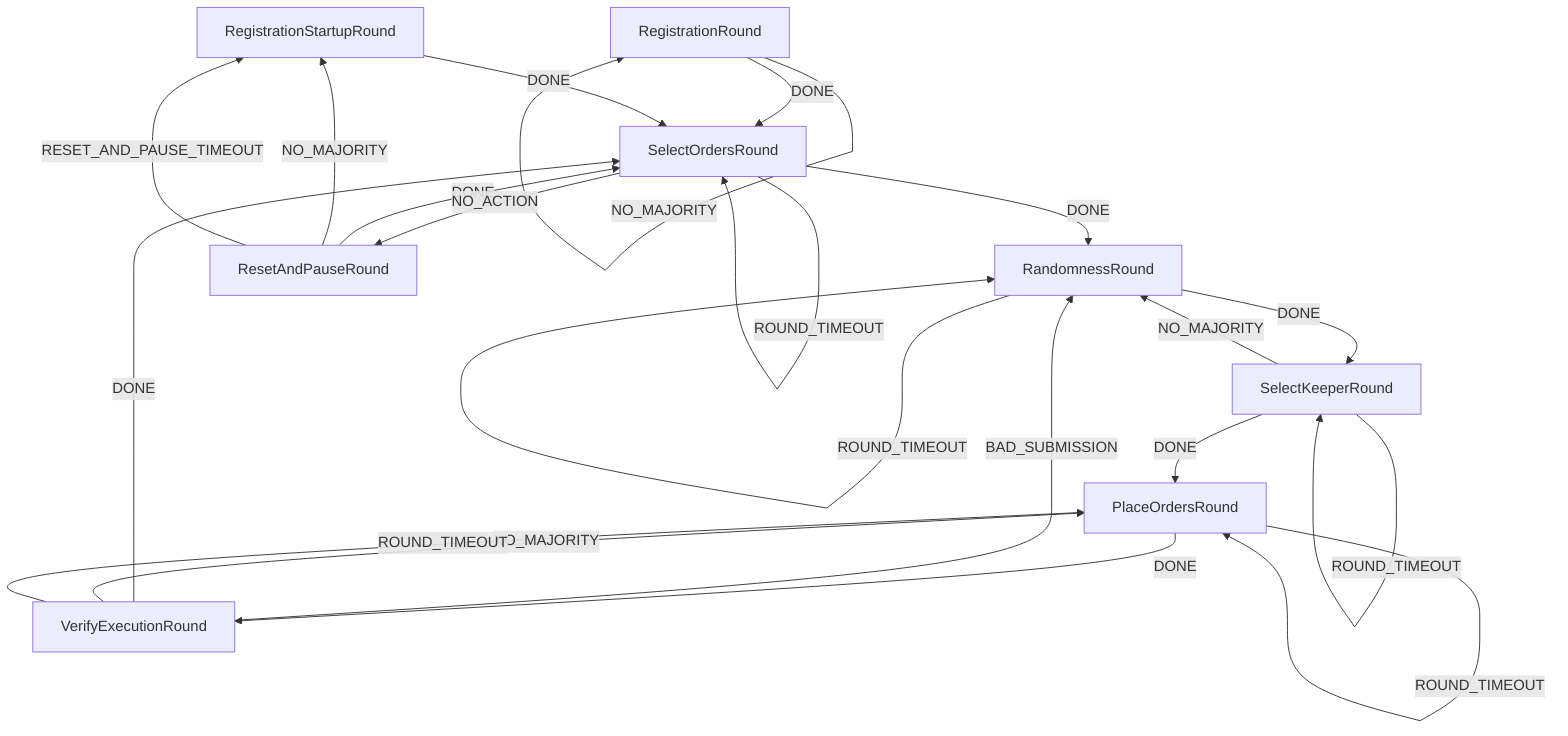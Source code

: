graph TD
  RegistrationStartupRound
  PlaceOrdersRound
  RandomnessRound
  RegistrationRound
  RegistrationStartupRound
  ResetAndPauseRound
  SelectKeeperRound
  SelectOrdersRound
  VerifyExecutionRound
  PlaceOrdersRound -->|DONE| VerifyExecutionRound
  PlaceOrdersRound -->|ROUND_TIMEOUT| PlaceOrdersRound
  RandomnessRound -->|DONE| SelectKeeperRound
  RandomnessRound -->|NO_MAJORITY| RandomnessRound
  RandomnessRound -->|ROUND_TIMEOUT| RandomnessRound
  RegistrationRound -->|DONE| SelectOrdersRound
  RegistrationRound -->|NO_MAJORITY| RegistrationRound
  RegistrationStartupRound -->|DONE| SelectOrdersRound
  ResetAndPauseRound -->|DONE| SelectOrdersRound
  ResetAndPauseRound -->|NO_MAJORITY| RegistrationStartupRound
  ResetAndPauseRound -->|RESET_AND_PAUSE_TIMEOUT| RegistrationStartupRound
  SelectKeeperRound -->|DONE| PlaceOrdersRound
  SelectKeeperRound -->|NO_MAJORITY| RandomnessRound
  SelectKeeperRound -->|ROUND_TIMEOUT| SelectKeeperRound
  SelectOrdersRound -->|DONE| RandomnessRound
  SelectOrdersRound -->|NO_ACTION| ResetAndPauseRound
  SelectOrdersRound -->|NO_MAJORITY| SelectOrdersRound
  SelectOrdersRound -->|ROUND_TIMEOUT| SelectOrdersRound
  VerifyExecutionRound -->|BAD_SUBMISSION| RandomnessRound
  VerifyExecutionRound -->|DONE| SelectOrdersRound
  VerifyExecutionRound -->|NO_MAJORITY| PlaceOrdersRound
  VerifyExecutionRound -->|ROUND_TIMEOUT| PlaceOrdersRound